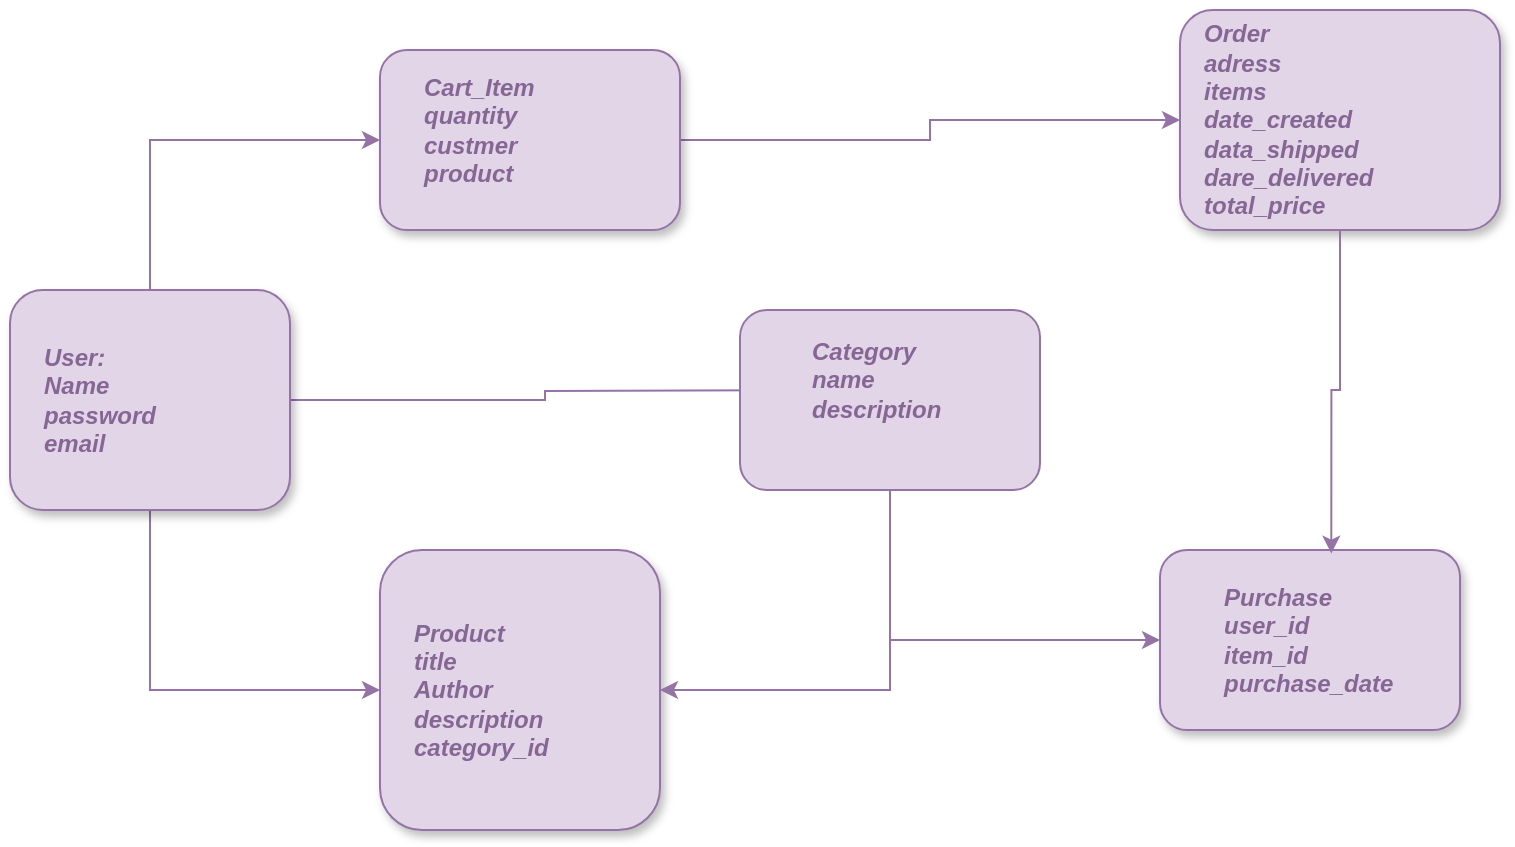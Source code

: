 <mxfile version="22.1.21" type="github">
  <diagram name="Страница — 1" id="8XuAO4_db3apzx096d72">
    <mxGraphModel dx="1050" dy="557" grid="1" gridSize="10" guides="1" tooltips="1" connect="1" arrows="1" fold="1" page="1" pageScale="1" pageWidth="827" pageHeight="1169" math="0" shadow="0">
      <root>
        <mxCell id="0" />
        <mxCell id="1" parent="0" />
        <mxCell id="t_N-SvW-T4I72MpdrEyP-8" style="edgeStyle=orthogonalEdgeStyle;rounded=0;orthogonalLoop=1;jettySize=auto;html=1;exitX=0.5;exitY=1;exitDx=0;exitDy=0;entryX=0;entryY=0.5;entryDx=0;entryDy=0;fillColor=#e1d5e7;strokeColor=#9673a6;" edge="1" parent="1" source="t_N-SvW-T4I72MpdrEyP-1" target="t_N-SvW-T4I72MpdrEyP-4">
          <mxGeometry relative="1" as="geometry" />
        </mxCell>
        <mxCell id="t_N-SvW-T4I72MpdrEyP-9" style="edgeStyle=orthogonalEdgeStyle;rounded=0;orthogonalLoop=1;jettySize=auto;html=1;exitX=0.5;exitY=0;exitDx=0;exitDy=0;entryX=0;entryY=0.5;entryDx=0;entryDy=0;fillColor=#e1d5e7;strokeColor=#9673a6;" edge="1" parent="1" source="t_N-SvW-T4I72MpdrEyP-1" target="t_N-SvW-T4I72MpdrEyP-3">
          <mxGeometry relative="1" as="geometry" />
        </mxCell>
        <mxCell id="t_N-SvW-T4I72MpdrEyP-22" style="edgeStyle=orthogonalEdgeStyle;rounded=0;orthogonalLoop=1;jettySize=auto;html=1;exitX=1;exitY=0.5;exitDx=0;exitDy=0;fillColor=#e1d5e7;strokeColor=#9673a6;" edge="1" parent="1" source="t_N-SvW-T4I72MpdrEyP-1">
          <mxGeometry relative="1" as="geometry">
            <mxPoint x="410" y="240" as="targetPoint" />
          </mxGeometry>
        </mxCell>
        <mxCell id="t_N-SvW-T4I72MpdrEyP-1" value="" style="rounded=1;whiteSpace=wrap;html=1;fillColor=#e1d5e7;strokeColor=#9673a6;shadow=1;" vertex="1" parent="1">
          <mxGeometry x="15" y="190" width="140" height="110" as="geometry" />
        </mxCell>
        <mxCell id="t_N-SvW-T4I72MpdrEyP-13" style="edgeStyle=orthogonalEdgeStyle;rounded=0;orthogonalLoop=1;jettySize=auto;html=1;exitX=1;exitY=0.5;exitDx=0;exitDy=0;entryX=0;entryY=0.5;entryDx=0;entryDy=0;fillColor=#e1d5e7;strokeColor=#9673a6;" edge="1" parent="1" source="t_N-SvW-T4I72MpdrEyP-3" target="t_N-SvW-T4I72MpdrEyP-5">
          <mxGeometry relative="1" as="geometry" />
        </mxCell>
        <mxCell id="t_N-SvW-T4I72MpdrEyP-3" value="" style="rounded=1;whiteSpace=wrap;html=1;fillColor=#e1d5e7;strokeColor=#9673a6;shadow=1;" vertex="1" parent="1">
          <mxGeometry x="200" y="70" width="150" height="90" as="geometry" />
        </mxCell>
        <mxCell id="t_N-SvW-T4I72MpdrEyP-4" value="" style="rounded=1;whiteSpace=wrap;html=1;fillColor=#e1d5e7;strokeColor=#9673a6;shadow=1;" vertex="1" parent="1">
          <mxGeometry x="200" y="320" width="140" height="140" as="geometry" />
        </mxCell>
        <mxCell id="t_N-SvW-T4I72MpdrEyP-5" value="" style="rounded=1;whiteSpace=wrap;html=1;fillColor=#e1d5e7;strokeColor=#9673a6;shadow=1;" vertex="1" parent="1">
          <mxGeometry x="600" y="50" width="160" height="110" as="geometry" />
        </mxCell>
        <mxCell id="t_N-SvW-T4I72MpdrEyP-11" style="edgeStyle=orthogonalEdgeStyle;rounded=0;orthogonalLoop=1;jettySize=auto;html=1;exitX=0.5;exitY=1;exitDx=0;exitDy=0;entryX=1;entryY=0.5;entryDx=0;entryDy=0;fillColor=#e1d5e7;strokeColor=#9673a6;" edge="1" parent="1" source="t_N-SvW-T4I72MpdrEyP-6" target="t_N-SvW-T4I72MpdrEyP-4">
          <mxGeometry relative="1" as="geometry" />
        </mxCell>
        <mxCell id="t_N-SvW-T4I72MpdrEyP-12" style="edgeStyle=orthogonalEdgeStyle;rounded=0;orthogonalLoop=1;jettySize=auto;html=1;exitX=0.5;exitY=1;exitDx=0;exitDy=0;entryX=0;entryY=0.5;entryDx=0;entryDy=0;fillColor=#e1d5e7;strokeColor=#9673a6;" edge="1" parent="1" source="t_N-SvW-T4I72MpdrEyP-6" target="t_N-SvW-T4I72MpdrEyP-7">
          <mxGeometry relative="1" as="geometry" />
        </mxCell>
        <mxCell id="t_N-SvW-T4I72MpdrEyP-6" value="" style="rounded=1;whiteSpace=wrap;html=1;fillColor=#e1d5e7;strokeColor=#9673a6;glass=0;" vertex="1" parent="1">
          <mxGeometry x="380" y="200" width="150" height="90" as="geometry" />
        </mxCell>
        <mxCell id="t_N-SvW-T4I72MpdrEyP-7" value="" style="rounded=1;whiteSpace=wrap;html=1;fillColor=#e1d5e7;strokeColor=#9673a6;shadow=1;" vertex="1" parent="1">
          <mxGeometry x="590" y="320" width="150" height="90" as="geometry" />
        </mxCell>
        <mxCell id="t_N-SvW-T4I72MpdrEyP-19" style="edgeStyle=orthogonalEdgeStyle;rounded=0;orthogonalLoop=1;jettySize=auto;html=1;exitX=0.5;exitY=1;exitDx=0;exitDy=0;entryX=0.571;entryY=0.02;entryDx=0;entryDy=0;entryPerimeter=0;fillColor=#e1d5e7;strokeColor=#9673a6;" edge="1" parent="1" source="t_N-SvW-T4I72MpdrEyP-5" target="t_N-SvW-T4I72MpdrEyP-7">
          <mxGeometry relative="1" as="geometry" />
        </mxCell>
        <mxCell id="t_N-SvW-T4I72MpdrEyP-24" value="User:&lt;br&gt;Name&amp;nbsp;&lt;br&gt;password&amp;nbsp;&lt;br&gt;email" style="text;html=1;align=left;verticalAlign=middle;whiteSpace=wrap;rounded=0;shadow=0;fontColor=#866694;fontStyle=3" vertex="1" parent="1">
          <mxGeometry x="30" y="230" width="110" height="30" as="geometry" />
        </mxCell>
        <mxCell id="t_N-SvW-T4I72MpdrEyP-26" value="Cart_Item&lt;br&gt;quantity&lt;br&gt;custmer&lt;br&gt;product" style="text;html=1;strokeColor=none;fillColor=none;align=left;verticalAlign=middle;whiteSpace=wrap;rounded=0;fontColor=#866694;labelBackgroundColor=none;fontStyle=3" vertex="1" parent="1">
          <mxGeometry x="220" y="100" width="60" height="20" as="geometry" />
        </mxCell>
        <mxCell id="t_N-SvW-T4I72MpdrEyP-29" value="Product &lt;br&gt;title&lt;br&gt;Author&amp;nbsp;&lt;br&gt;description&lt;br&gt;category_id" style="text;html=1;strokeColor=none;fillColor=none;align=left;verticalAlign=middle;whiteSpace=wrap;rounded=0;fontStyle=3;fontColor=#866694;fontFamily=Helvetica;" vertex="1" parent="1">
          <mxGeometry x="215" y="345" width="120" height="90" as="geometry" />
        </mxCell>
        <mxCell id="t_N-SvW-T4I72MpdrEyP-30" value="Category&lt;br&gt;name&lt;br&gt;description" style="text;html=1;strokeColor=none;fillColor=none;align=left;verticalAlign=middle;whiteSpace=wrap;rounded=0;fontColor=#866694;fontStyle=3" vertex="1" parent="1">
          <mxGeometry x="414" y="220" width="60" height="30" as="geometry" />
        </mxCell>
        <mxCell id="t_N-SvW-T4I72MpdrEyP-31" value="Order&lt;br&gt;adress&lt;br&gt;items&lt;br&gt;date_created&lt;br&gt;data_shipped&lt;br&gt;dare_delivered&lt;br&gt;total_price&lt;br&gt;" style="text;html=1;strokeColor=none;fillColor=none;align=left;verticalAlign=middle;whiteSpace=wrap;rounded=0;fontColor=#866694;fontStyle=3" vertex="1" parent="1">
          <mxGeometry x="610" y="90" width="60" height="30" as="geometry" />
        </mxCell>
        <mxCell id="t_N-SvW-T4I72MpdrEyP-32" style="edgeStyle=orthogonalEdgeStyle;rounded=0;orthogonalLoop=1;jettySize=auto;html=1;exitX=0.5;exitY=1;exitDx=0;exitDy=0;" edge="1" parent="1" source="t_N-SvW-T4I72MpdrEyP-31" target="t_N-SvW-T4I72MpdrEyP-31">
          <mxGeometry relative="1" as="geometry" />
        </mxCell>
        <mxCell id="t_N-SvW-T4I72MpdrEyP-33" value="Purchase&amp;nbsp;&lt;br&gt;user_id&lt;br&gt;item_id&lt;br&gt;purchase_date" style="text;html=1;strokeColor=none;fillColor=none;align=left;verticalAlign=middle;whiteSpace=wrap;rounded=0;fontColor=#866694;fontStyle=3" vertex="1" parent="1">
          <mxGeometry x="620" y="350" width="60" height="30" as="geometry" />
        </mxCell>
      </root>
    </mxGraphModel>
  </diagram>
</mxfile>
